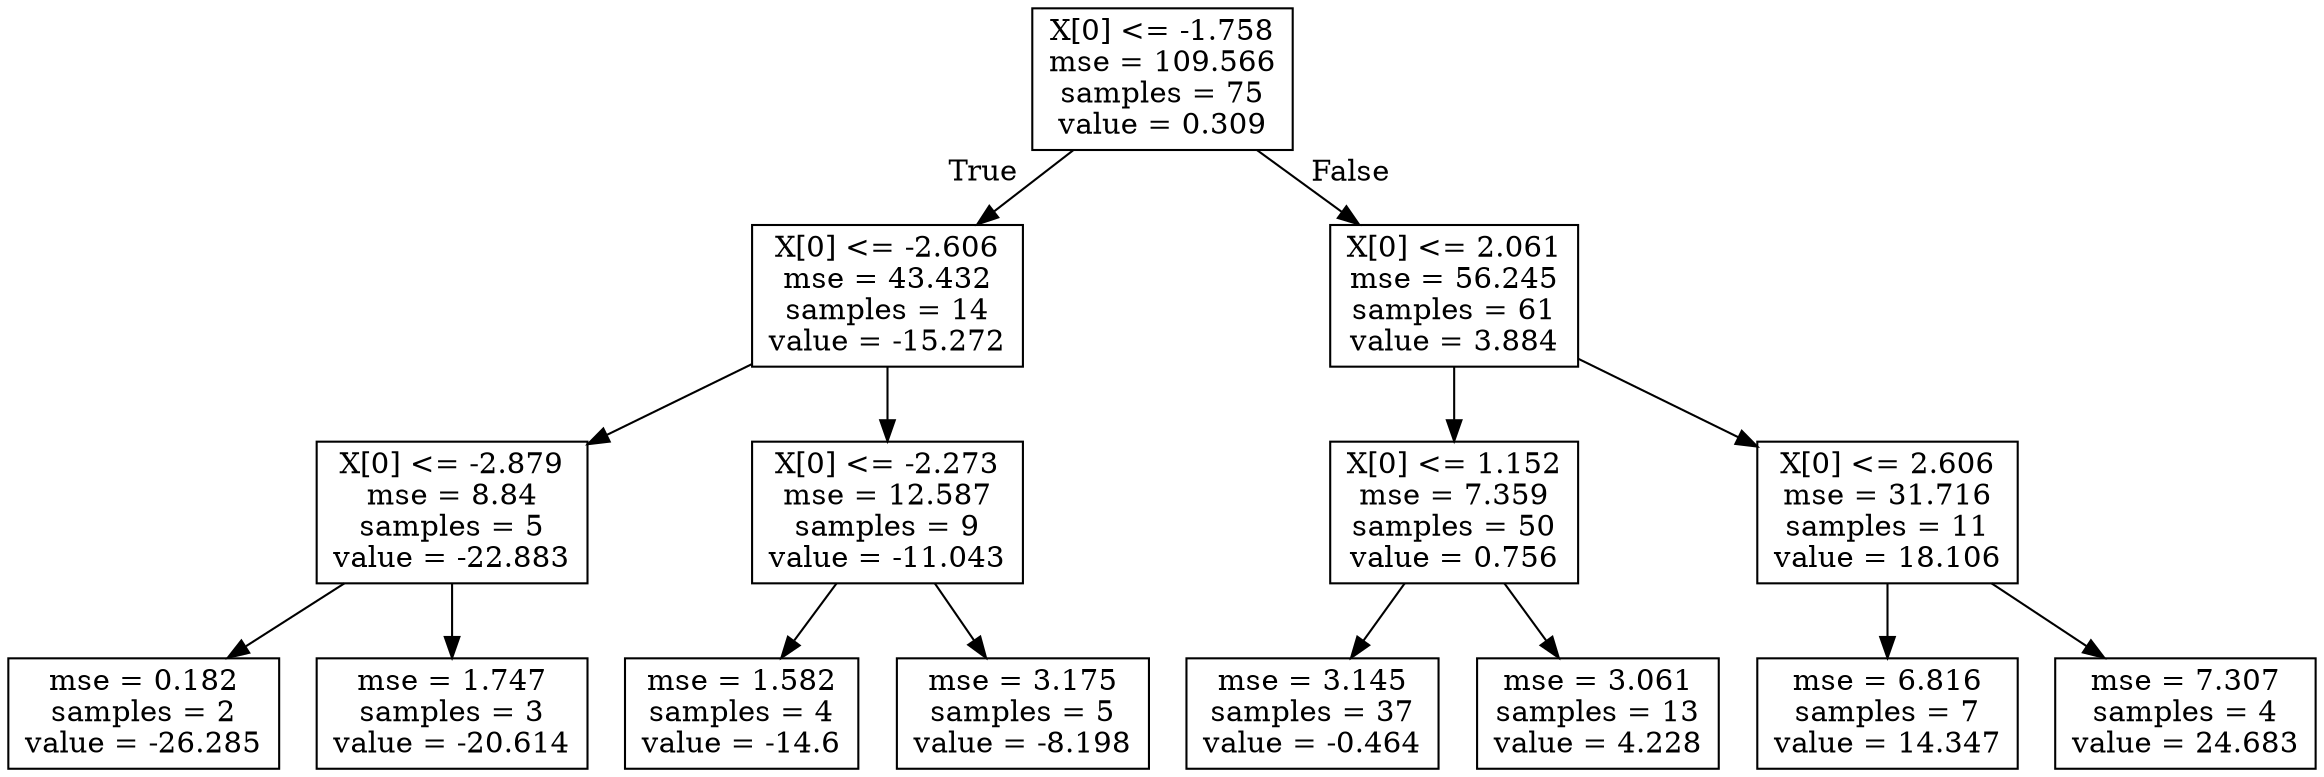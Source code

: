 digraph Tree {
node [shape=box] ;
0 [label="X[0] <= -1.758\nmse = 109.566\nsamples = 75\nvalue = 0.309"] ;
1 [label="X[0] <= -2.606\nmse = 43.432\nsamples = 14\nvalue = -15.272"] ;
0 -> 1 [labeldistance=2.5, labelangle=45, headlabel="True"] ;
2 [label="X[0] <= -2.879\nmse = 8.84\nsamples = 5\nvalue = -22.883"] ;
1 -> 2 ;
3 [label="mse = 0.182\nsamples = 2\nvalue = -26.285"] ;
2 -> 3 ;
4 [label="mse = 1.747\nsamples = 3\nvalue = -20.614"] ;
2 -> 4 ;
5 [label="X[0] <= -2.273\nmse = 12.587\nsamples = 9\nvalue = -11.043"] ;
1 -> 5 ;
6 [label="mse = 1.582\nsamples = 4\nvalue = -14.6"] ;
5 -> 6 ;
7 [label="mse = 3.175\nsamples = 5\nvalue = -8.198"] ;
5 -> 7 ;
8 [label="X[0] <= 2.061\nmse = 56.245\nsamples = 61\nvalue = 3.884"] ;
0 -> 8 [labeldistance=2.5, labelangle=-45, headlabel="False"] ;
9 [label="X[0] <= 1.152\nmse = 7.359\nsamples = 50\nvalue = 0.756"] ;
8 -> 9 ;
10 [label="mse = 3.145\nsamples = 37\nvalue = -0.464"] ;
9 -> 10 ;
11 [label="mse = 3.061\nsamples = 13\nvalue = 4.228"] ;
9 -> 11 ;
12 [label="X[0] <= 2.606\nmse = 31.716\nsamples = 11\nvalue = 18.106"] ;
8 -> 12 ;
13 [label="mse = 6.816\nsamples = 7\nvalue = 14.347"] ;
12 -> 13 ;
14 [label="mse = 7.307\nsamples = 4\nvalue = 24.683"] ;
12 -> 14 ;
}